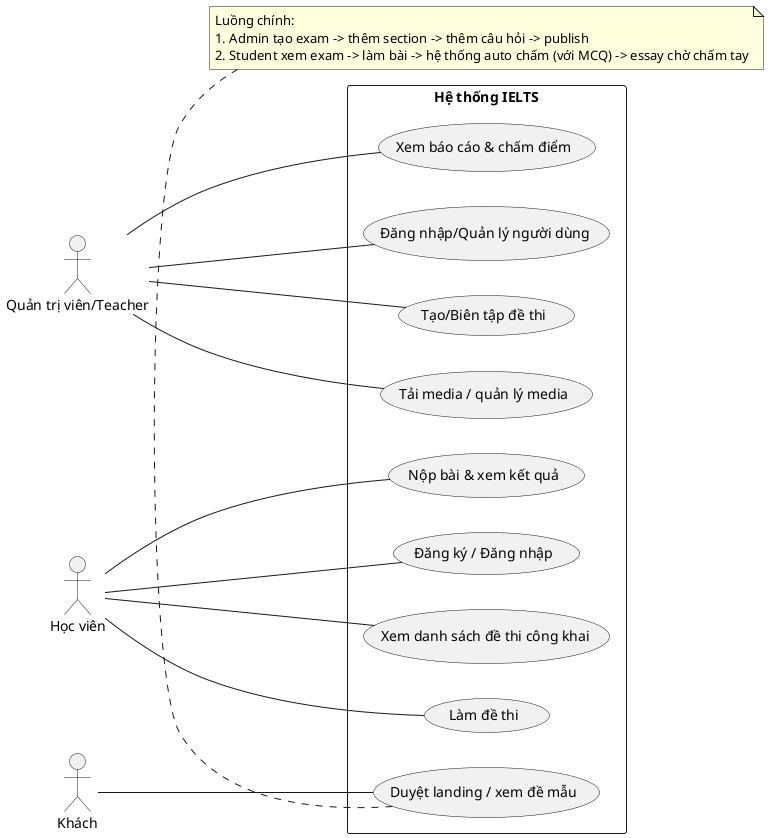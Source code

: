 @startuml
left to right direction
skinparam packageStyle rectangle

actor "Quản trị viên/Teacher" as Admin
actor "Học viên" as Student
actor "Khách" as Guest

rectangle "Hệ thống IELTS" {
  Admin -- (Đăng nhập/Quản lý người dùng)
  Admin -- (Tạo/Biên tập đề thi)
  Admin -- (Tải media / quản lý media)
  Admin -- (Xem báo cáo & chấm điểm)

  Student -- (Đăng ký / Đăng nhập)
  Student -- (Xem danh sách đề thi công khai)
  Student -- (Làm đề thi)
  Student -- (Nộp bài & xem kết quả)

  Guest -- (Duyệt landing / xem đề mẫu)
}

note bottom
  Luồng chính:
  1. Admin tạo exam -> thêm section -> thêm câu hỏi -> publish
  2. Student xem exam -> làm bài -> hệ thống auto chấm (với MCQ) -> essay chờ chấm tay
end note

@enduml
